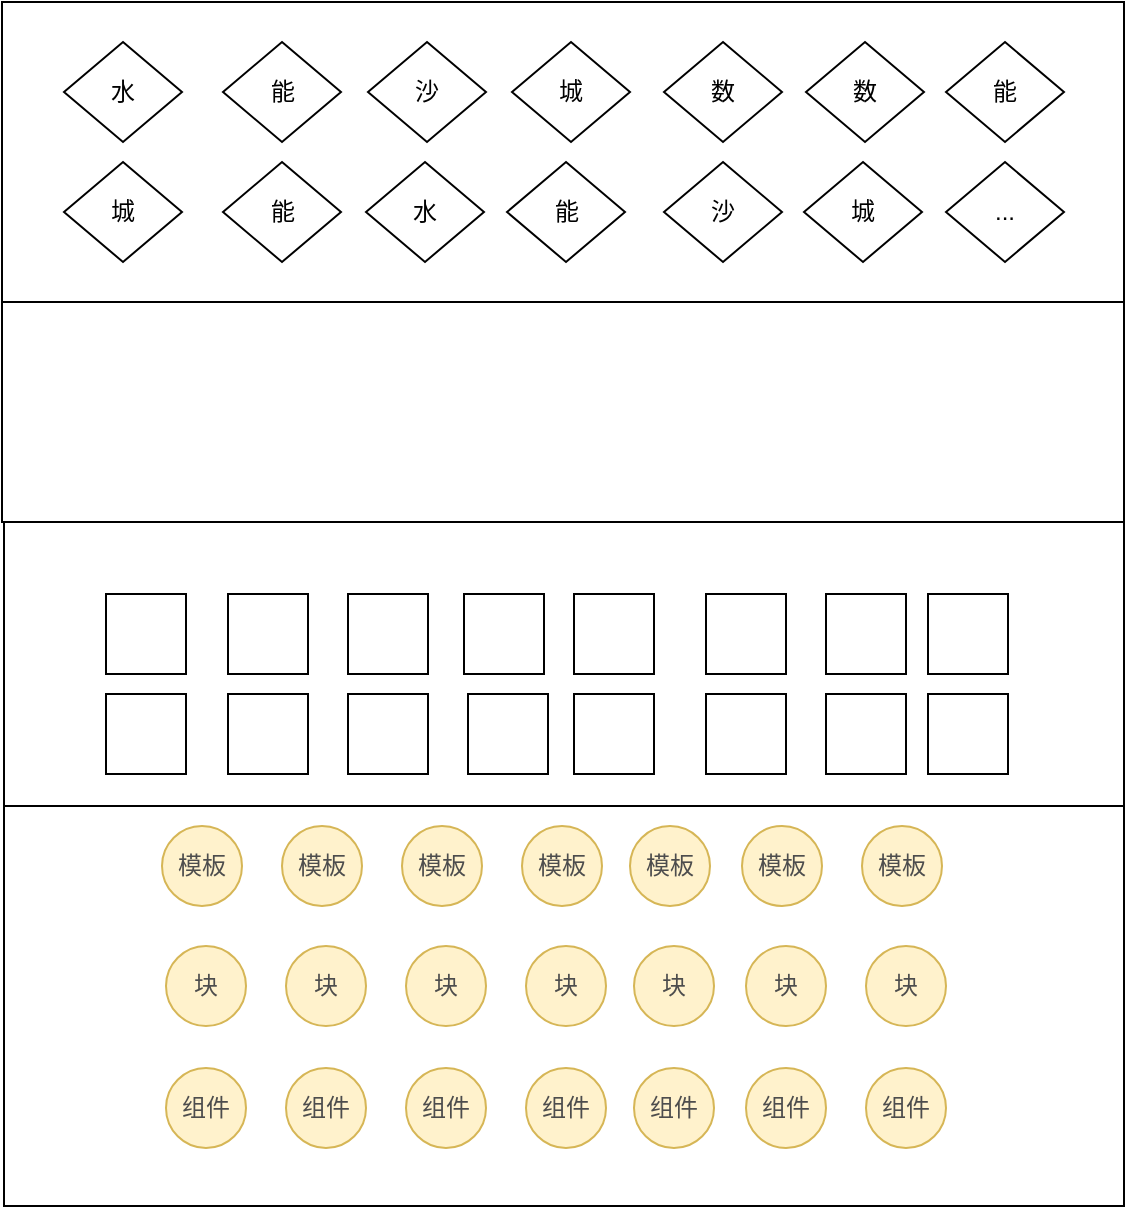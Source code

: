 <mxfile version="23.1.1" type="github">
  <diagram name="第 1 页" id="mMZEBTTdIN2JeKHLNIeS">
    <mxGraphModel dx="1434" dy="758" grid="1" gridSize="10" guides="1" tooltips="1" connect="1" arrows="1" fold="1" page="1" pageScale="1" pageWidth="827" pageHeight="1169" math="0" shadow="0">
      <root>
        <mxCell id="0" />
        <mxCell id="1" parent="0" />
        <mxCell id="fn71pbya2OXmnBk7wgXR-1" value="" style="rounded=0;whiteSpace=wrap;html=1;" vertex="1" parent="1">
          <mxGeometry x="120" y="482" width="560" height="200" as="geometry" />
        </mxCell>
        <mxCell id="fn71pbya2OXmnBk7wgXR-2" value="" style="rounded=0;whiteSpace=wrap;html=1;" vertex="1" parent="1">
          <mxGeometry x="119" y="80" width="561" height="150" as="geometry" />
        </mxCell>
        <mxCell id="fn71pbya2OXmnBk7wgXR-3" value="" style="rounded=0;whiteSpace=wrap;html=1;" vertex="1" parent="1">
          <mxGeometry x="120" y="340" width="560" height="142" as="geometry" />
        </mxCell>
        <mxCell id="fn71pbya2OXmnBk7wgXR-4" value="组件" style="ellipse;whiteSpace=wrap;html=1;aspect=fixed;fillColor=#fff2cc;strokeColor=#d6b656;fontColor=#4D4D4D;" vertex="1" parent="1">
          <mxGeometry x="201" y="613" width="40" height="40" as="geometry" />
        </mxCell>
        <mxCell id="fn71pbya2OXmnBk7wgXR-5" value="组件" style="ellipse;whiteSpace=wrap;html=1;aspect=fixed;fillColor=#fff2cc;strokeColor=#d6b656;fontColor=#4D4D4D;" vertex="1" parent="1">
          <mxGeometry x="261" y="613" width="40" height="40" as="geometry" />
        </mxCell>
        <mxCell id="fn71pbya2OXmnBk7wgXR-6" value="组件" style="ellipse;whiteSpace=wrap;html=1;aspect=fixed;fillColor=#fff2cc;strokeColor=#d6b656;fontColor=#4D4D4D;" vertex="1" parent="1">
          <mxGeometry x="321" y="613" width="40" height="40" as="geometry" />
        </mxCell>
        <mxCell id="fn71pbya2OXmnBk7wgXR-7" value="组件" style="ellipse;whiteSpace=wrap;html=1;aspect=fixed;fillColor=#fff2cc;strokeColor=#d6b656;fontColor=#4D4D4D;" vertex="1" parent="1">
          <mxGeometry x="381" y="613" width="40" height="40" as="geometry" />
        </mxCell>
        <mxCell id="fn71pbya2OXmnBk7wgXR-8" value="组件" style="ellipse;whiteSpace=wrap;html=1;aspect=fixed;fillColor=#fff2cc;strokeColor=#d6b656;fontColor=#4D4D4D;" vertex="1" parent="1">
          <mxGeometry x="435" y="613" width="40" height="40" as="geometry" />
        </mxCell>
        <mxCell id="fn71pbya2OXmnBk7wgXR-9" value="组件" style="ellipse;whiteSpace=wrap;html=1;aspect=fixed;fillColor=#fff2cc;strokeColor=#d6b656;fontColor=#4D4D4D;" vertex="1" parent="1">
          <mxGeometry x="491" y="613" width="40" height="40" as="geometry" />
        </mxCell>
        <mxCell id="fn71pbya2OXmnBk7wgXR-10" value="组件" style="ellipse;whiteSpace=wrap;html=1;aspect=fixed;fillColor=#fff2cc;strokeColor=#d6b656;fontColor=#4D4D4D;" vertex="1" parent="1">
          <mxGeometry x="551" y="613" width="40" height="40" as="geometry" />
        </mxCell>
        <mxCell id="fn71pbya2OXmnBk7wgXR-12" value="块" style="ellipse;whiteSpace=wrap;html=1;aspect=fixed;fillColor=#fff2cc;strokeColor=#d6b656;fontColor=#4D4D4D;" vertex="1" parent="1">
          <mxGeometry x="201" y="552" width="40" height="40" as="geometry" />
        </mxCell>
        <mxCell id="fn71pbya2OXmnBk7wgXR-13" value="块" style="ellipse;whiteSpace=wrap;html=1;aspect=fixed;fillColor=#fff2cc;strokeColor=#d6b656;fontColor=#4D4D4D;" vertex="1" parent="1">
          <mxGeometry x="261" y="552" width="40" height="40" as="geometry" />
        </mxCell>
        <mxCell id="fn71pbya2OXmnBk7wgXR-14" value="块" style="ellipse;whiteSpace=wrap;html=1;aspect=fixed;fillColor=#fff2cc;strokeColor=#d6b656;fontColor=#4D4D4D;" vertex="1" parent="1">
          <mxGeometry x="321" y="552" width="40" height="40" as="geometry" />
        </mxCell>
        <mxCell id="fn71pbya2OXmnBk7wgXR-15" value="块" style="ellipse;whiteSpace=wrap;html=1;aspect=fixed;fillColor=#fff2cc;strokeColor=#d6b656;fontColor=#4D4D4D;" vertex="1" parent="1">
          <mxGeometry x="381" y="552" width="40" height="40" as="geometry" />
        </mxCell>
        <mxCell id="fn71pbya2OXmnBk7wgXR-16" value="块" style="ellipse;whiteSpace=wrap;html=1;aspect=fixed;fillColor=#fff2cc;strokeColor=#d6b656;fontColor=#4D4D4D;" vertex="1" parent="1">
          <mxGeometry x="435" y="552" width="40" height="40" as="geometry" />
        </mxCell>
        <mxCell id="fn71pbya2OXmnBk7wgXR-17" value="块" style="ellipse;whiteSpace=wrap;html=1;aspect=fixed;fillColor=#fff2cc;strokeColor=#d6b656;fontColor=#4D4D4D;" vertex="1" parent="1">
          <mxGeometry x="491" y="552" width="40" height="40" as="geometry" />
        </mxCell>
        <mxCell id="fn71pbya2OXmnBk7wgXR-18" value="块" style="ellipse;whiteSpace=wrap;html=1;aspect=fixed;fillColor=#fff2cc;strokeColor=#d6b656;fontColor=#4D4D4D;" vertex="1" parent="1">
          <mxGeometry x="551" y="552" width="40" height="40" as="geometry" />
        </mxCell>
        <mxCell id="fn71pbya2OXmnBk7wgXR-19" value="模板" style="ellipse;whiteSpace=wrap;html=1;aspect=fixed;fillColor=#fff2cc;strokeColor=#d6b656;fontColor=#4D4D4D;" vertex="1" parent="1">
          <mxGeometry x="199" y="492" width="40" height="40" as="geometry" />
        </mxCell>
        <mxCell id="fn71pbya2OXmnBk7wgXR-20" value="模板" style="ellipse;whiteSpace=wrap;html=1;aspect=fixed;fillColor=#fff2cc;strokeColor=#d6b656;fontColor=#4D4D4D;" vertex="1" parent="1">
          <mxGeometry x="259" y="492" width="40" height="40" as="geometry" />
        </mxCell>
        <mxCell id="fn71pbya2OXmnBk7wgXR-21" value="模板" style="ellipse;whiteSpace=wrap;html=1;aspect=fixed;fillColor=#fff2cc;strokeColor=#d6b656;fontColor=#4D4D4D;" vertex="1" parent="1">
          <mxGeometry x="319" y="492" width="40" height="40" as="geometry" />
        </mxCell>
        <mxCell id="fn71pbya2OXmnBk7wgXR-22" value="模板" style="ellipse;whiteSpace=wrap;html=1;aspect=fixed;fillColor=#fff2cc;strokeColor=#d6b656;fontColor=#4D4D4D;" vertex="1" parent="1">
          <mxGeometry x="379" y="492" width="40" height="40" as="geometry" />
        </mxCell>
        <mxCell id="fn71pbya2OXmnBk7wgXR-23" value="模板" style="ellipse;whiteSpace=wrap;html=1;aspect=fixed;fillColor=#fff2cc;strokeColor=#d6b656;fontColor=#4D4D4D;" vertex="1" parent="1">
          <mxGeometry x="433" y="492" width="40" height="40" as="geometry" />
        </mxCell>
        <mxCell id="fn71pbya2OXmnBk7wgXR-24" value="模板" style="ellipse;whiteSpace=wrap;html=1;aspect=fixed;fillColor=#fff2cc;strokeColor=#d6b656;fontColor=#4D4D4D;" vertex="1" parent="1">
          <mxGeometry x="489" y="492" width="40" height="40" as="geometry" />
        </mxCell>
        <mxCell id="fn71pbya2OXmnBk7wgXR-25" value="模板" style="ellipse;whiteSpace=wrap;html=1;aspect=fixed;fillColor=#fff2cc;strokeColor=#d6b656;fontColor=#4D4D4D;" vertex="1" parent="1">
          <mxGeometry x="549" y="492" width="40" height="40" as="geometry" />
        </mxCell>
        <mxCell id="fn71pbya2OXmnBk7wgXR-27" value="" style="whiteSpace=wrap;html=1;aspect=fixed;" vertex="1" parent="1">
          <mxGeometry x="171" y="376" width="40" height="40" as="geometry" />
        </mxCell>
        <mxCell id="fn71pbya2OXmnBk7wgXR-28" value="" style="whiteSpace=wrap;html=1;aspect=fixed;" vertex="1" parent="1">
          <mxGeometry x="232" y="376" width="40" height="40" as="geometry" />
        </mxCell>
        <mxCell id="fn71pbya2OXmnBk7wgXR-29" value="" style="whiteSpace=wrap;html=1;aspect=fixed;" vertex="1" parent="1">
          <mxGeometry x="292" y="376" width="40" height="40" as="geometry" />
        </mxCell>
        <mxCell id="fn71pbya2OXmnBk7wgXR-30" value="" style="whiteSpace=wrap;html=1;aspect=fixed;" vertex="1" parent="1">
          <mxGeometry x="350" y="376" width="40" height="40" as="geometry" />
        </mxCell>
        <mxCell id="fn71pbya2OXmnBk7wgXR-31" value="" style="whiteSpace=wrap;html=1;aspect=fixed;" vertex="1" parent="1">
          <mxGeometry x="405" y="376" width="40" height="40" as="geometry" />
        </mxCell>
        <mxCell id="fn71pbya2OXmnBk7wgXR-32" value="" style="whiteSpace=wrap;html=1;aspect=fixed;" vertex="1" parent="1">
          <mxGeometry x="471" y="376" width="40" height="40" as="geometry" />
        </mxCell>
        <mxCell id="fn71pbya2OXmnBk7wgXR-33" value="" style="whiteSpace=wrap;html=1;aspect=fixed;" vertex="1" parent="1">
          <mxGeometry x="531" y="376" width="40" height="40" as="geometry" />
        </mxCell>
        <mxCell id="fn71pbya2OXmnBk7wgXR-34" value="" style="whiteSpace=wrap;html=1;aspect=fixed;" vertex="1" parent="1">
          <mxGeometry x="582" y="376" width="40" height="40" as="geometry" />
        </mxCell>
        <mxCell id="fn71pbya2OXmnBk7wgXR-35" value="" style="whiteSpace=wrap;html=1;aspect=fixed;" vertex="1" parent="1">
          <mxGeometry x="171" y="426" width="40" height="40" as="geometry" />
        </mxCell>
        <mxCell id="fn71pbya2OXmnBk7wgXR-36" value="" style="whiteSpace=wrap;html=1;aspect=fixed;" vertex="1" parent="1">
          <mxGeometry x="232" y="426" width="40" height="40" as="geometry" />
        </mxCell>
        <mxCell id="fn71pbya2OXmnBk7wgXR-37" value="" style="whiteSpace=wrap;html=1;aspect=fixed;" vertex="1" parent="1">
          <mxGeometry x="292" y="426" width="40" height="40" as="geometry" />
        </mxCell>
        <mxCell id="fn71pbya2OXmnBk7wgXR-38" value="" style="whiteSpace=wrap;html=1;aspect=fixed;" vertex="1" parent="1">
          <mxGeometry x="352" y="426" width="40" height="40" as="geometry" />
        </mxCell>
        <mxCell id="fn71pbya2OXmnBk7wgXR-39" value="" style="whiteSpace=wrap;html=1;aspect=fixed;" vertex="1" parent="1">
          <mxGeometry x="405" y="426" width="40" height="40" as="geometry" />
        </mxCell>
        <mxCell id="fn71pbya2OXmnBk7wgXR-40" value="" style="whiteSpace=wrap;html=1;aspect=fixed;" vertex="1" parent="1">
          <mxGeometry x="471" y="426" width="40" height="40" as="geometry" />
        </mxCell>
        <mxCell id="fn71pbya2OXmnBk7wgXR-41" value="" style="whiteSpace=wrap;html=1;aspect=fixed;" vertex="1" parent="1">
          <mxGeometry x="531" y="426" width="40" height="40" as="geometry" />
        </mxCell>
        <mxCell id="fn71pbya2OXmnBk7wgXR-42" value="" style="whiteSpace=wrap;html=1;aspect=fixed;" vertex="1" parent="1">
          <mxGeometry x="582" y="426" width="40" height="40" as="geometry" />
        </mxCell>
        <mxCell id="fn71pbya2OXmnBk7wgXR-43" value="水" style="rhombus;whiteSpace=wrap;html=1;" vertex="1" parent="1">
          <mxGeometry x="150" y="100" width="59" height="50" as="geometry" />
        </mxCell>
        <mxCell id="fn71pbya2OXmnBk7wgXR-44" value="沙" style="rhombus;whiteSpace=wrap;html=1;" vertex="1" parent="1">
          <mxGeometry x="302" y="100" width="59" height="50" as="geometry" />
        </mxCell>
        <mxCell id="fn71pbya2OXmnBk7wgXR-45" value="能" style="rhombus;whiteSpace=wrap;html=1;" vertex="1" parent="1">
          <mxGeometry x="229.5" y="100" width="59" height="50" as="geometry" />
        </mxCell>
        <mxCell id="fn71pbya2OXmnBk7wgXR-46" value="城" style="rhombus;whiteSpace=wrap;html=1;" vertex="1" parent="1">
          <mxGeometry x="374" y="100" width="59" height="50" as="geometry" />
        </mxCell>
        <mxCell id="fn71pbya2OXmnBk7wgXR-47" value="数" style="rhombus;whiteSpace=wrap;html=1;" vertex="1" parent="1">
          <mxGeometry x="450" y="100" width="59" height="50" as="geometry" />
        </mxCell>
        <mxCell id="fn71pbya2OXmnBk7wgXR-48" value="数" style="rhombus;whiteSpace=wrap;html=1;" vertex="1" parent="1">
          <mxGeometry x="521" y="100" width="59" height="50" as="geometry" />
        </mxCell>
        <mxCell id="fn71pbya2OXmnBk7wgXR-49" value="能" style="rhombus;whiteSpace=wrap;html=1;" vertex="1" parent="1">
          <mxGeometry x="591" y="100" width="59" height="50" as="geometry" />
        </mxCell>
        <mxCell id="fn71pbya2OXmnBk7wgXR-50" value="&lt;span style=&quot;font-weight: normal;&quot;&gt;城&lt;/span&gt;" style="rhombus;whiteSpace=wrap;html=1;fontStyle=1" vertex="1" parent="1">
          <mxGeometry x="150" y="160" width="59" height="50" as="geometry" />
        </mxCell>
        <mxCell id="fn71pbya2OXmnBk7wgXR-51" value="能" style="rhombus;whiteSpace=wrap;html=1;" vertex="1" parent="1">
          <mxGeometry x="229.5" y="160" width="59" height="50" as="geometry" />
        </mxCell>
        <mxCell id="fn71pbya2OXmnBk7wgXR-52" value="水" style="rhombus;whiteSpace=wrap;html=1;" vertex="1" parent="1">
          <mxGeometry x="301" y="160" width="59" height="50" as="geometry" />
        </mxCell>
        <mxCell id="fn71pbya2OXmnBk7wgXR-53" value="能" style="rhombus;whiteSpace=wrap;html=1;" vertex="1" parent="1">
          <mxGeometry x="371.5" y="160" width="59" height="50" as="geometry" />
        </mxCell>
        <mxCell id="fn71pbya2OXmnBk7wgXR-54" value="沙" style="rhombus;whiteSpace=wrap;html=1;" vertex="1" parent="1">
          <mxGeometry x="450" y="160" width="59" height="50" as="geometry" />
        </mxCell>
        <mxCell id="fn71pbya2OXmnBk7wgXR-55" value="城" style="rhombus;whiteSpace=wrap;html=1;" vertex="1" parent="1">
          <mxGeometry x="520" y="160" width="59" height="50" as="geometry" />
        </mxCell>
        <mxCell id="fn71pbya2OXmnBk7wgXR-56" value="..." style="rhombus;whiteSpace=wrap;html=1;" vertex="1" parent="1">
          <mxGeometry x="591" y="160" width="59" height="50" as="geometry" />
        </mxCell>
        <mxCell id="fn71pbya2OXmnBk7wgXR-57" value="" style="rounded=0;whiteSpace=wrap;html=1;" vertex="1" parent="1">
          <mxGeometry x="119" y="230" width="561" height="110" as="geometry" />
        </mxCell>
      </root>
    </mxGraphModel>
  </diagram>
</mxfile>
